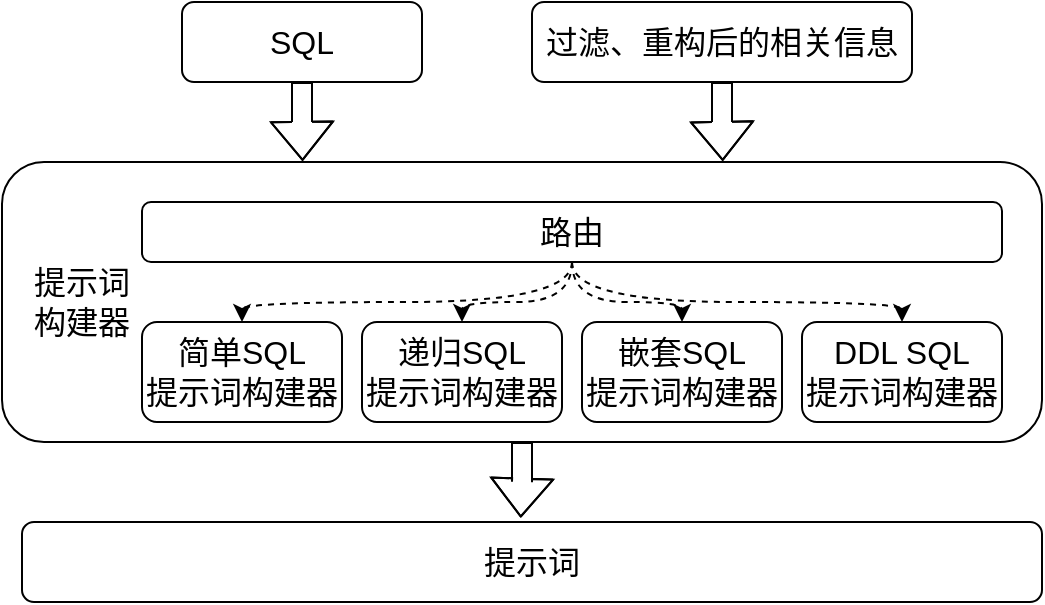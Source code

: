 <mxfile version="24.7.13">
  <diagram name="第 1 页" id="XPRD3n8K4NQ8LHeCoCzI">
    <mxGraphModel dx="795" dy="696" grid="1" gridSize="10" guides="1" tooltips="1" connect="1" arrows="1" fold="1" page="1" pageScale="1" pageWidth="827" pageHeight="1169" math="0" shadow="0">
      <root>
        <mxCell id="0" />
        <mxCell id="1" parent="0" />
        <mxCell id="YVu898vXx8Sxn03sNdAM-1" value="" style="rounded=1;whiteSpace=wrap;html=1;" vertex="1" parent="1">
          <mxGeometry x="70" y="340" width="520" height="140" as="geometry" />
        </mxCell>
        <mxCell id="YVu898vXx8Sxn03sNdAM-2" value="SQL" style="rounded=1;whiteSpace=wrap;html=1;fontSize=16;" vertex="1" parent="1">
          <mxGeometry x="160" y="260" width="120" height="40" as="geometry" />
        </mxCell>
        <mxCell id="YVu898vXx8Sxn03sNdAM-3" value="简单SQL&lt;div&gt;提示词构建器&lt;/div&gt;" style="rounded=1;whiteSpace=wrap;html=1;fontSize=16;" vertex="1" parent="1">
          <mxGeometry x="140" y="420" width="100" height="50" as="geometry" />
        </mxCell>
        <mxCell id="YVu898vXx8Sxn03sNdAM-4" value="递归SQL&lt;div&gt;提示词构建器&lt;/div&gt;" style="rounded=1;whiteSpace=wrap;html=1;fontSize=16;" vertex="1" parent="1">
          <mxGeometry x="250" y="420" width="100" height="50" as="geometry" />
        </mxCell>
        <mxCell id="YVu898vXx8Sxn03sNdAM-6" value="DDL SQL&lt;div&gt;提示词构建器&lt;/div&gt;" style="rounded=1;whiteSpace=wrap;html=1;fontSize=16;" vertex="1" parent="1">
          <mxGeometry x="470" y="420" width="100" height="50" as="geometry" />
        </mxCell>
        <mxCell id="YVu898vXx8Sxn03sNdAM-7" value="嵌套SQL&lt;div&gt;提示词构建器&lt;/div&gt;" style="rounded=1;whiteSpace=wrap;html=1;fontSize=16;" vertex="1" parent="1">
          <mxGeometry x="360" y="420" width="100" height="50" as="geometry" />
        </mxCell>
        <mxCell id="YVu898vXx8Sxn03sNdAM-14" style="edgeStyle=orthogonalEdgeStyle;rounded=0;orthogonalLoop=1;jettySize=auto;html=1;entryX=0.5;entryY=0;entryDx=0;entryDy=0;curved=1;dashed=1;" edge="1" parent="1" source="YVu898vXx8Sxn03sNdAM-8" target="YVu898vXx8Sxn03sNdAM-3">
          <mxGeometry relative="1" as="geometry" />
        </mxCell>
        <mxCell id="YVu898vXx8Sxn03sNdAM-15" style="edgeStyle=orthogonalEdgeStyle;rounded=0;orthogonalLoop=1;jettySize=auto;html=1;entryX=0.5;entryY=0;entryDx=0;entryDy=0;curved=1;dashed=1;" edge="1" parent="1" source="YVu898vXx8Sxn03sNdAM-8" target="YVu898vXx8Sxn03sNdAM-4">
          <mxGeometry relative="1" as="geometry" />
        </mxCell>
        <mxCell id="YVu898vXx8Sxn03sNdAM-16" style="edgeStyle=orthogonalEdgeStyle;rounded=0;orthogonalLoop=1;jettySize=auto;html=1;curved=1;dashed=1;" edge="1" parent="1" source="YVu898vXx8Sxn03sNdAM-8" target="YVu898vXx8Sxn03sNdAM-7">
          <mxGeometry relative="1" as="geometry" />
        </mxCell>
        <mxCell id="YVu898vXx8Sxn03sNdAM-17" style="edgeStyle=orthogonalEdgeStyle;rounded=0;orthogonalLoop=1;jettySize=auto;html=1;entryX=0.5;entryY=0;entryDx=0;entryDy=0;dashed=1;curved=1;" edge="1" parent="1" source="YVu898vXx8Sxn03sNdAM-8" target="YVu898vXx8Sxn03sNdAM-6">
          <mxGeometry relative="1" as="geometry" />
        </mxCell>
        <mxCell id="YVu898vXx8Sxn03sNdAM-8" value="路由" style="rounded=1;whiteSpace=wrap;html=1;fontSize=16;" vertex="1" parent="1">
          <mxGeometry x="140" y="360" width="430" height="30" as="geometry" />
        </mxCell>
        <mxCell id="YVu898vXx8Sxn03sNdAM-9" value="过滤、重构后的相关信息" style="rounded=1;whiteSpace=wrap;html=1;fontSize=16;" vertex="1" parent="1">
          <mxGeometry x="335" y="260" width="190" height="40" as="geometry" />
        </mxCell>
        <mxCell id="YVu898vXx8Sxn03sNdAM-11" value="提示词构建器" style="text;html=1;align=center;verticalAlign=middle;whiteSpace=wrap;rounded=0;fontSize=16;" vertex="1" parent="1">
          <mxGeometry x="80" y="395" width="60" height="30" as="geometry" />
        </mxCell>
        <mxCell id="YVu898vXx8Sxn03sNdAM-18" style="edgeStyle=orthogonalEdgeStyle;rounded=0;orthogonalLoop=1;jettySize=auto;html=1;entryX=0.289;entryY=-0.004;entryDx=0;entryDy=0;entryPerimeter=0;shape=flexArrow;" edge="1" parent="1" source="YVu898vXx8Sxn03sNdAM-2" target="YVu898vXx8Sxn03sNdAM-1">
          <mxGeometry relative="1" as="geometry" />
        </mxCell>
        <mxCell id="YVu898vXx8Sxn03sNdAM-19" style="edgeStyle=orthogonalEdgeStyle;rounded=0;orthogonalLoop=1;jettySize=auto;html=1;entryX=0.693;entryY=-0.004;entryDx=0;entryDy=0;entryPerimeter=0;shape=flexArrow;" edge="1" parent="1" source="YVu898vXx8Sxn03sNdAM-9" target="YVu898vXx8Sxn03sNdAM-1">
          <mxGeometry relative="1" as="geometry" />
        </mxCell>
        <mxCell id="YVu898vXx8Sxn03sNdAM-20" value="提示词" style="rounded=1;whiteSpace=wrap;html=1;fontSize=16;" vertex="1" parent="1">
          <mxGeometry x="80" y="520" width="510" height="40" as="geometry" />
        </mxCell>
        <mxCell id="YVu898vXx8Sxn03sNdAM-22" style="edgeStyle=orthogonalEdgeStyle;rounded=0;orthogonalLoop=1;jettySize=auto;html=1;entryX=0.489;entryY=-0.056;entryDx=0;entryDy=0;entryPerimeter=0;shape=flexArrow;" edge="1" parent="1" source="YVu898vXx8Sxn03sNdAM-1" target="YVu898vXx8Sxn03sNdAM-20">
          <mxGeometry relative="1" as="geometry" />
        </mxCell>
      </root>
    </mxGraphModel>
  </diagram>
</mxfile>
